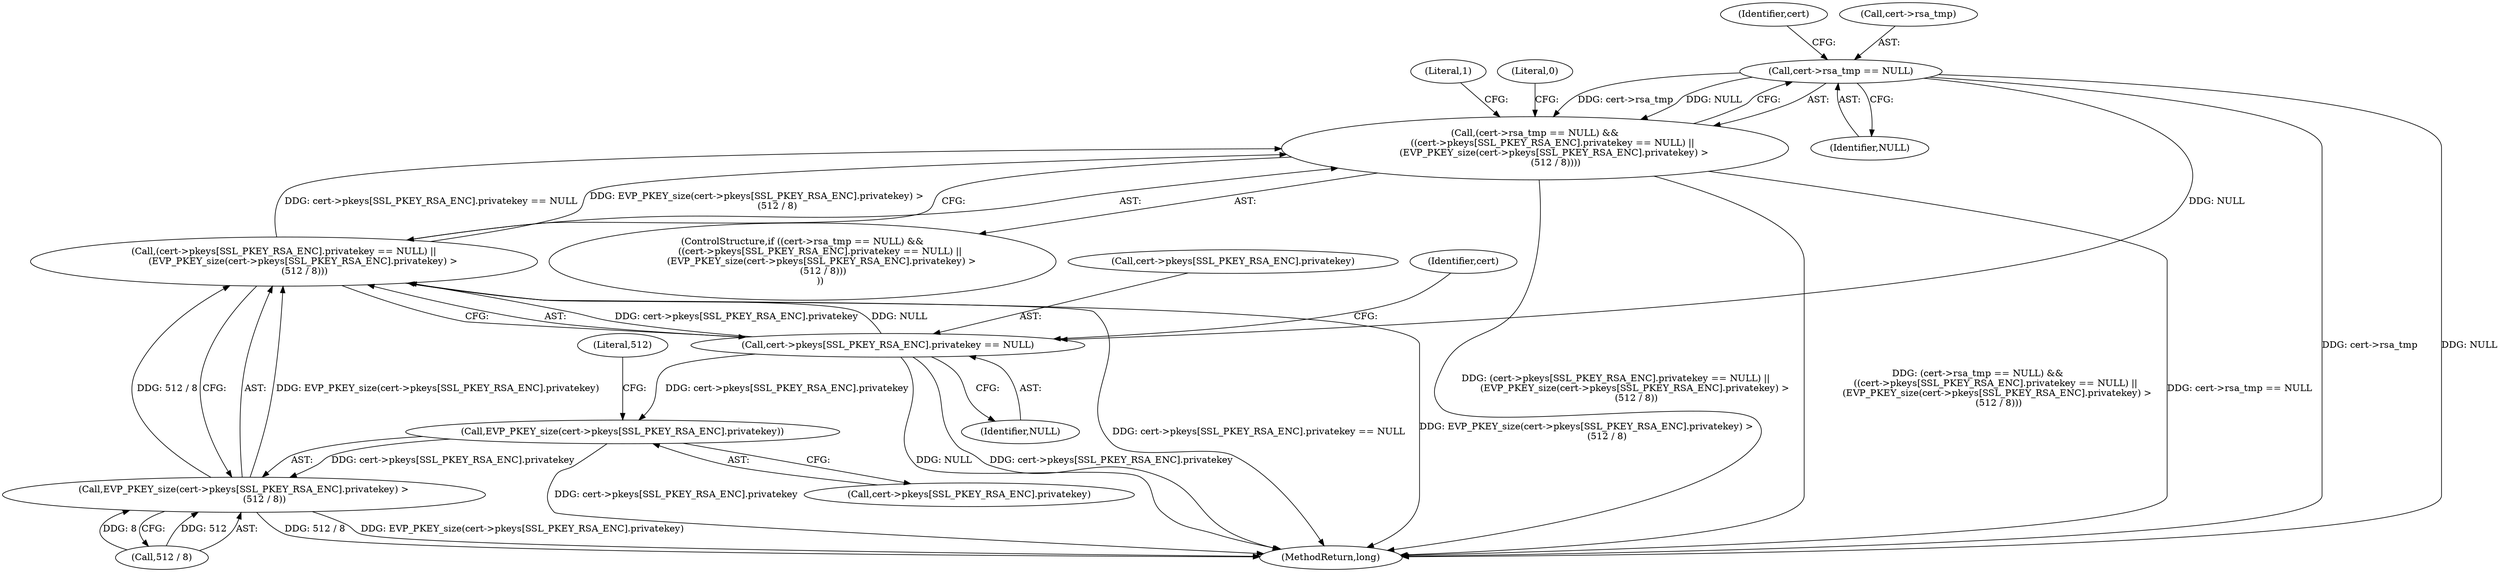 digraph "0_openssl_c5b831f21d0d29d1e517d139d9d101763f60c9a2_0@pointer" {
"1000120" [label="(Call,cert->rsa_tmp == NULL)"];
"1000119" [label="(Call,(cert->rsa_tmp == NULL) &&\n            ((cert->pkeys[SSL_PKEY_RSA_ENC].privatekey == NULL) ||\n             (EVP_PKEY_size(cert->pkeys[SSL_PKEY_RSA_ENC].privatekey) >\n              (512 / 8))))"];
"1000126" [label="(Call,cert->pkeys[SSL_PKEY_RSA_ENC].privatekey == NULL)"];
"1000125" [label="(Call,(cert->pkeys[SSL_PKEY_RSA_ENC].privatekey == NULL) ||\n             (EVP_PKEY_size(cert->pkeys[SSL_PKEY_RSA_ENC].privatekey) >\n              (512 / 8)))"];
"1000136" [label="(Call,EVP_PKEY_size(cert->pkeys[SSL_PKEY_RSA_ENC].privatekey))"];
"1000135" [label="(Call,EVP_PKEY_size(cert->pkeys[SSL_PKEY_RSA_ENC].privatekey) >\n              (512 / 8))"];
"1000130" [label="(Identifier,cert)"];
"1000144" [label="(Call,512 / 8)"];
"1000124" [label="(Identifier,NULL)"];
"1000125" [label="(Call,(cert->pkeys[SSL_PKEY_RSA_ENC].privatekey == NULL) ||\n             (EVP_PKEY_size(cert->pkeys[SSL_PKEY_RSA_ENC].privatekey) >\n              (512 / 8)))"];
"1000136" [label="(Call,EVP_PKEY_size(cert->pkeys[SSL_PKEY_RSA_ENC].privatekey))"];
"1000119" [label="(Call,(cert->rsa_tmp == NULL) &&\n            ((cert->pkeys[SSL_PKEY_RSA_ENC].privatekey == NULL) ||\n             (EVP_PKEY_size(cert->pkeys[SSL_PKEY_RSA_ENC].privatekey) >\n              (512 / 8))))"];
"1000148" [label="(Literal,1)"];
"1000280" [label="(MethodReturn,long)"];
"1000135" [label="(Call,EVP_PKEY_size(cert->pkeys[SSL_PKEY_RSA_ENC].privatekey) >\n              (512 / 8))"];
"1000121" [label="(Call,cert->rsa_tmp)"];
"1000120" [label="(Call,cert->rsa_tmp == NULL)"];
"1000127" [label="(Call,cert->pkeys[SSL_PKEY_RSA_ENC].privatekey)"];
"1000140" [label="(Identifier,cert)"];
"1000137" [label="(Call,cert->pkeys[SSL_PKEY_RSA_ENC].privatekey)"];
"1000145" [label="(Literal,512)"];
"1000151" [label="(Literal,0)"];
"1000134" [label="(Identifier,NULL)"];
"1000118" [label="(ControlStructure,if ((cert->rsa_tmp == NULL) &&\n            ((cert->pkeys[SSL_PKEY_RSA_ENC].privatekey == NULL) ||\n             (EVP_PKEY_size(cert->pkeys[SSL_PKEY_RSA_ENC].privatekey) >\n              (512 / 8)))\n            ))"];
"1000126" [label="(Call,cert->pkeys[SSL_PKEY_RSA_ENC].privatekey == NULL)"];
"1000120" -> "1000119"  [label="AST: "];
"1000120" -> "1000124"  [label="CFG: "];
"1000121" -> "1000120"  [label="AST: "];
"1000124" -> "1000120"  [label="AST: "];
"1000130" -> "1000120"  [label="CFG: "];
"1000119" -> "1000120"  [label="CFG: "];
"1000120" -> "1000280"  [label="DDG: cert->rsa_tmp"];
"1000120" -> "1000280"  [label="DDG: NULL"];
"1000120" -> "1000119"  [label="DDG: cert->rsa_tmp"];
"1000120" -> "1000119"  [label="DDG: NULL"];
"1000120" -> "1000126"  [label="DDG: NULL"];
"1000119" -> "1000118"  [label="AST: "];
"1000119" -> "1000125"  [label="CFG: "];
"1000125" -> "1000119"  [label="AST: "];
"1000148" -> "1000119"  [label="CFG: "];
"1000151" -> "1000119"  [label="CFG: "];
"1000119" -> "1000280"  [label="DDG: (cert->pkeys[SSL_PKEY_RSA_ENC].privatekey == NULL) ||\n             (EVP_PKEY_size(cert->pkeys[SSL_PKEY_RSA_ENC].privatekey) >\n              (512 / 8))"];
"1000119" -> "1000280"  [label="DDG: cert->rsa_tmp == NULL"];
"1000119" -> "1000280"  [label="DDG: (cert->rsa_tmp == NULL) &&\n            ((cert->pkeys[SSL_PKEY_RSA_ENC].privatekey == NULL) ||\n             (EVP_PKEY_size(cert->pkeys[SSL_PKEY_RSA_ENC].privatekey) >\n              (512 / 8)))"];
"1000125" -> "1000119"  [label="DDG: cert->pkeys[SSL_PKEY_RSA_ENC].privatekey == NULL"];
"1000125" -> "1000119"  [label="DDG: EVP_PKEY_size(cert->pkeys[SSL_PKEY_RSA_ENC].privatekey) >\n              (512 / 8)"];
"1000126" -> "1000125"  [label="AST: "];
"1000126" -> "1000134"  [label="CFG: "];
"1000127" -> "1000126"  [label="AST: "];
"1000134" -> "1000126"  [label="AST: "];
"1000140" -> "1000126"  [label="CFG: "];
"1000125" -> "1000126"  [label="CFG: "];
"1000126" -> "1000280"  [label="DDG: cert->pkeys[SSL_PKEY_RSA_ENC].privatekey"];
"1000126" -> "1000280"  [label="DDG: NULL"];
"1000126" -> "1000125"  [label="DDG: cert->pkeys[SSL_PKEY_RSA_ENC].privatekey"];
"1000126" -> "1000125"  [label="DDG: NULL"];
"1000126" -> "1000136"  [label="DDG: cert->pkeys[SSL_PKEY_RSA_ENC].privatekey"];
"1000125" -> "1000135"  [label="CFG: "];
"1000135" -> "1000125"  [label="AST: "];
"1000125" -> "1000280"  [label="DDG: cert->pkeys[SSL_PKEY_RSA_ENC].privatekey == NULL"];
"1000125" -> "1000280"  [label="DDG: EVP_PKEY_size(cert->pkeys[SSL_PKEY_RSA_ENC].privatekey) >\n              (512 / 8)"];
"1000135" -> "1000125"  [label="DDG: EVP_PKEY_size(cert->pkeys[SSL_PKEY_RSA_ENC].privatekey)"];
"1000135" -> "1000125"  [label="DDG: 512 / 8"];
"1000136" -> "1000135"  [label="AST: "];
"1000136" -> "1000137"  [label="CFG: "];
"1000137" -> "1000136"  [label="AST: "];
"1000145" -> "1000136"  [label="CFG: "];
"1000136" -> "1000280"  [label="DDG: cert->pkeys[SSL_PKEY_RSA_ENC].privatekey"];
"1000136" -> "1000135"  [label="DDG: cert->pkeys[SSL_PKEY_RSA_ENC].privatekey"];
"1000135" -> "1000144"  [label="CFG: "];
"1000144" -> "1000135"  [label="AST: "];
"1000135" -> "1000280"  [label="DDG: 512 / 8"];
"1000135" -> "1000280"  [label="DDG: EVP_PKEY_size(cert->pkeys[SSL_PKEY_RSA_ENC].privatekey)"];
"1000144" -> "1000135"  [label="DDG: 512"];
"1000144" -> "1000135"  [label="DDG: 8"];
}
